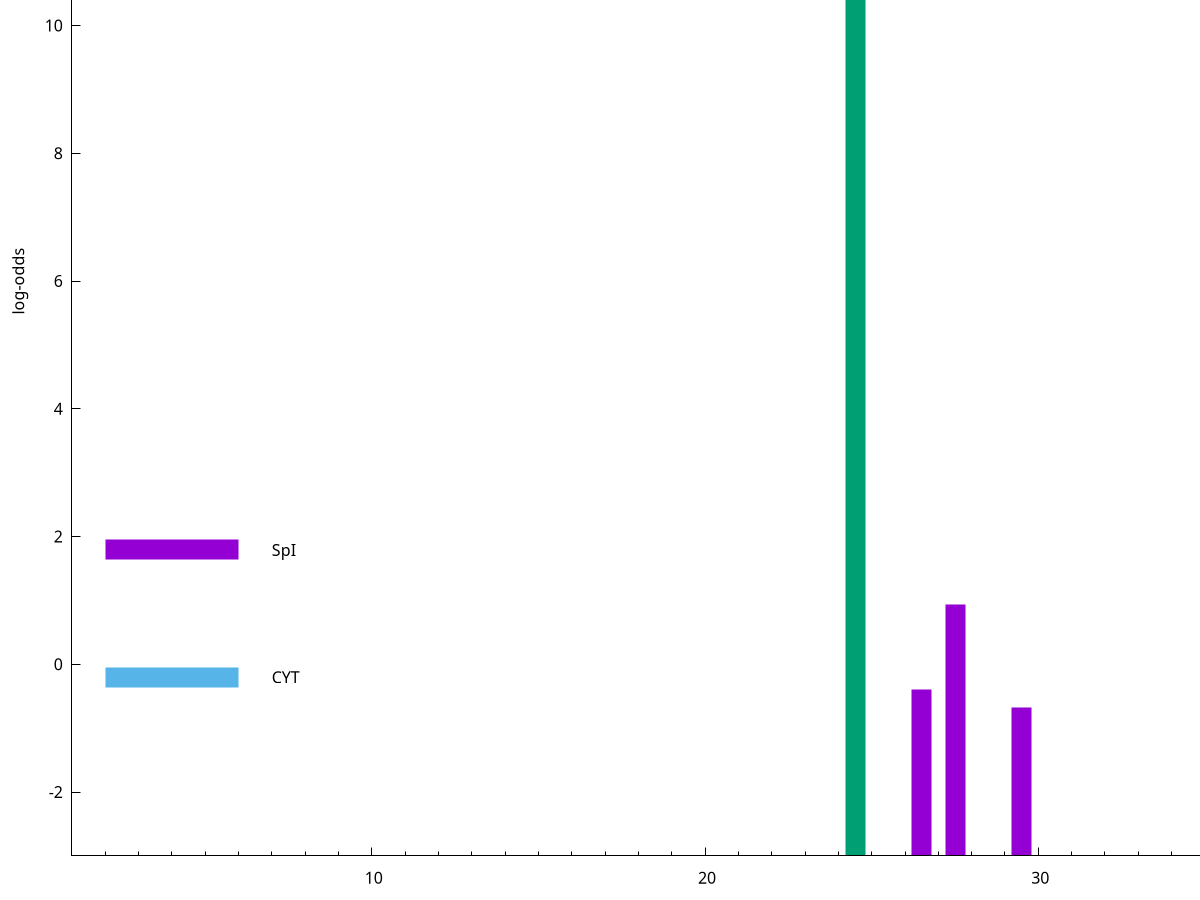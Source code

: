 set title "LipoP predictions for SPy_0210"
set size 2., 1.4
set xrange [1:70] 
set mxtics 10
set yrange [-3:15]
set y2range [0:18]
set ylabel "log-odds"
set term postscript eps color solid "Helvetica" 30
set output "SPy_0210.eps"
set arrow from 2,12.3566 to 6,12.3566 nohead lt 2 lw 20
set label "SpII" at 7,12.3566
set arrow from 2,1.79029 to 6,1.79029 nohead lt 1 lw 20
set label "SpI" at 7,1.79029
set arrow from 2,-0.200913 to 6,-0.200913 nohead lt 3 lw 20
set label "CYT" at 7,-0.200913
set arrow from 2,12.3566 to 6,12.3566 nohead lt 2 lw 20
set label "SpII" at 7,12.3566
# NOTE: The scores below are the log-odds scores with the threshold
# NOTE: subtracted (a hack to make gnuplot make the histogram all
# NOTE: look nice).
plot "-" axes x1y2 title "" with impulses lt 2 lw 20, "-" axes x1y2 title "" with impulses lt 1 lw 20
24.500000 15.356600
e
27.500000 3.941949
26.500000 2.607911
29.500000 2.317053
e
exit
